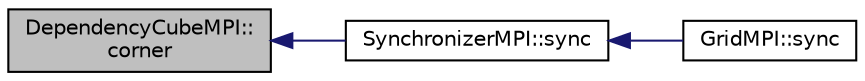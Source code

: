 digraph "DependencyCubeMPI::corner"
{
  edge [fontname="Helvetica",fontsize="10",labelfontname="Helvetica",labelfontsize="10"];
  node [fontname="Helvetica",fontsize="10",shape=record];
  rankdir="LR";
  Node1 [label="DependencyCubeMPI::\lcorner",height=0.2,width=0.4,color="black", fillcolor="grey75", style="filled", fontcolor="black"];
  Node1 -> Node2 [dir="back",color="midnightblue",fontsize="10",style="solid",fontname="Helvetica"];
  Node2 [label="SynchronizerMPI::sync",height=0.2,width=0.4,color="black", fillcolor="white", style="filled",URL="$class_synchronizer_m_p_i.html#a34c0550eac39387ac5e1d826aab3300e"];
  Node2 -> Node3 [dir="back",color="midnightblue",fontsize="10",style="solid",fontname="Helvetica"];
  Node3 [label="GridMPI::sync",height=0.2,width=0.4,color="black", fillcolor="white", style="filled",URL="$class_grid_m_p_i.html#adbd8d6fb9ec2dd16e9a8317fa573d000"];
}
